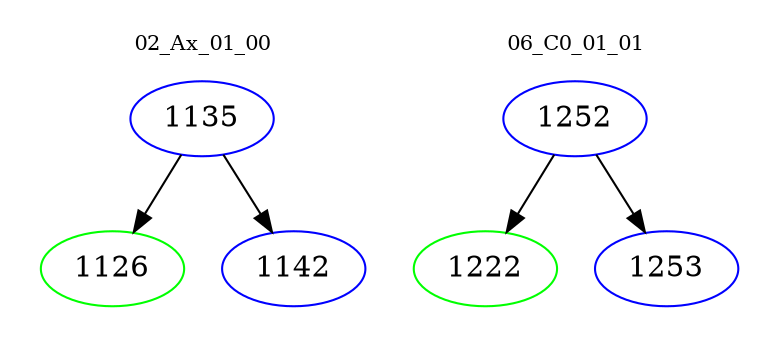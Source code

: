 digraph{
subgraph cluster_0 {
color = white
label = "02_Ax_01_00";
fontsize=10;
T0_1135 [label="1135", color="blue"]
T0_1135 -> T0_1126 [color="black"]
T0_1126 [label="1126", color="green"]
T0_1135 -> T0_1142 [color="black"]
T0_1142 [label="1142", color="blue"]
}
subgraph cluster_1 {
color = white
label = "06_C0_01_01";
fontsize=10;
T1_1252 [label="1252", color="blue"]
T1_1252 -> T1_1222 [color="black"]
T1_1222 [label="1222", color="green"]
T1_1252 -> T1_1253 [color="black"]
T1_1253 [label="1253", color="blue"]
}
}
